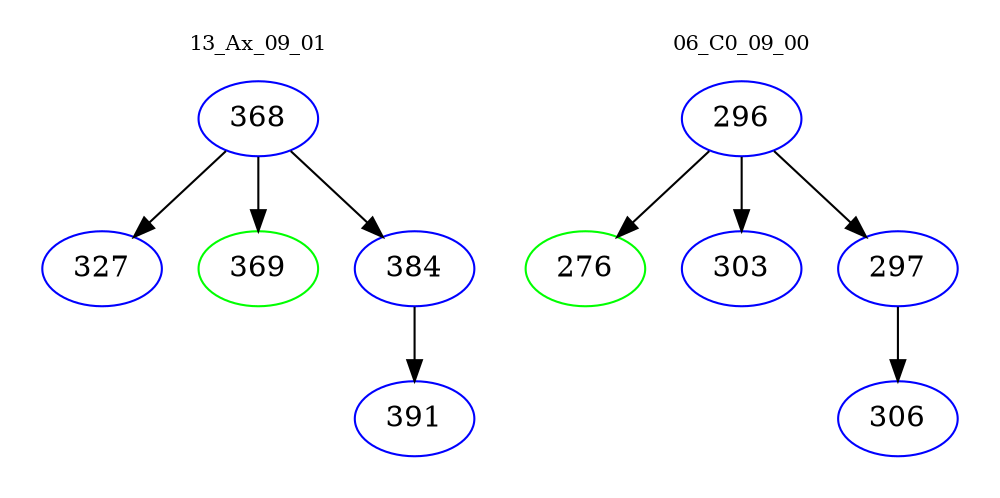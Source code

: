 digraph{
subgraph cluster_0 {
color = white
label = "13_Ax_09_01";
fontsize=10;
T0_368 [label="368", color="blue"]
T0_368 -> T0_327 [color="black"]
T0_327 [label="327", color="blue"]
T0_368 -> T0_369 [color="black"]
T0_369 [label="369", color="green"]
T0_368 -> T0_384 [color="black"]
T0_384 [label="384", color="blue"]
T0_384 -> T0_391 [color="black"]
T0_391 [label="391", color="blue"]
}
subgraph cluster_1 {
color = white
label = "06_C0_09_00";
fontsize=10;
T1_296 [label="296", color="blue"]
T1_296 -> T1_276 [color="black"]
T1_276 [label="276", color="green"]
T1_296 -> T1_303 [color="black"]
T1_303 [label="303", color="blue"]
T1_296 -> T1_297 [color="black"]
T1_297 [label="297", color="blue"]
T1_297 -> T1_306 [color="black"]
T1_306 [label="306", color="blue"]
}
}
